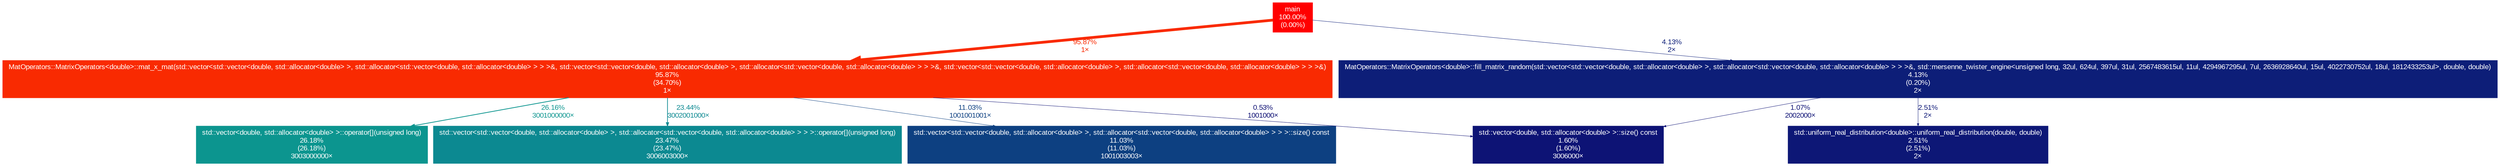 digraph {
	graph [fontname=Arial, nodesep=0.125, ranksep=0.25];
	node [fontcolor=white, fontname=Arial, height=0, shape=box, style=filled, width=0];
	edge [fontname=Arial];
	1 [color="#ff0000", fontcolor="#ffffff", fontsize="10.00", label="main\n100.00%\n(0.00%)"];
	1 -> 2 [arrowsize="0.98", color="#f92a01", fontcolor="#f92a01", fontsize="10.00", label="95.87%\n1×", labeldistance="3.83", penwidth="3.83"];
	1 -> 6 [arrowsize="0.35", color="#0d1e78", fontcolor="#0d1e78", fontsize="10.00", label="4.13%\n2×", labeldistance="0.50", penwidth="0.50"];
	2 [color="#f92a01", fontcolor="#ffffff", fontsize="10.00", label="MatOperators::MatrixOperators<double>::mat_x_mat(std::vector<std::vector<double, std::allocator<double> >, std::allocator<std::vector<double, std::allocator<double> > > >&, std::vector<std::vector<double, std::allocator<double> >, std::allocator<std::vector<double, std::allocator<double> > > >&, std::vector<std::vector<double, std::allocator<double> >, std::allocator<std::vector<double, std::allocator<double> > > >&)\n95.87%\n(34.70%)\n1×"];
	2 -> 3 [arrowsize="0.51", color="#0c958f", fontcolor="#0c958f", fontsize="10.00", label="26.16%\n3001000000×", labeldistance="1.05", penwidth="1.05"];
	2 -> 4 [arrowsize="0.48", color="#0c8991", fontcolor="#0c8991", fontsize="10.00", label="23.44%\n3002001000×", labeldistance="0.94", penwidth="0.94"];
	2 -> 5 [arrowsize="0.35", color="#0d4081", fontcolor="#0d4081", fontsize="10.00", label="11.03%\n1001001001×", labeldistance="0.50", penwidth="0.50"];
	2 -> 8 [arrowsize="0.35", color="#0d0f73", fontcolor="#0d0f73", fontsize="10.00", label="0.53%\n1001000×", labeldistance="0.50", penwidth="0.50"];
	3 [color="#0c958f", fontcolor="#ffffff", fontsize="10.00", label="std::vector<double, std::allocator<double> >::operator[](unsigned long)\n26.18%\n(26.18%)\n3003000000×"];
	4 [color="#0c8991", fontcolor="#ffffff", fontsize="10.00", label="std::vector<std::vector<double, std::allocator<double> >, std::allocator<std::vector<double, std::allocator<double> > > >::operator[](unsigned long)\n23.47%\n(23.47%)\n3006003000×"];
	5 [color="#0d4081", fontcolor="#ffffff", fontsize="10.00", label="std::vector<std::vector<double, std::allocator<double> >, std::allocator<std::vector<double, std::allocator<double> > > >::size() const\n11.03%\n(11.03%)\n1001003003×"];
	6 [color="#0d1e78", fontcolor="#ffffff", fontsize="10.00", label="MatOperators::MatrixOperators<double>::fill_matrix_random(std::vector<std::vector<double, std::allocator<double> >, std::allocator<std::vector<double, std::allocator<double> > > >&, std::mersenne_twister_engine<unsigned long, 32ul, 624ul, 397ul, 31ul, 2567483615ul, 11ul, 4294967295ul, 7ul, 2636928640ul, 15ul, 4022730752ul, 18ul, 1812433253ul>, double, double)\n4.13%\n(0.20%)\n2×"];
	6 -> 7 [arrowsize="0.35", color="#0d1776", fontcolor="#0d1776", fontsize="10.00", label="2.51%\n2×", labeldistance="0.50", penwidth="0.50"];
	6 -> 8 [arrowsize="0.35", color="#0d1174", fontcolor="#0d1174", fontsize="10.00", label="1.07%\n2002000×", labeldistance="0.50", penwidth="0.50"];
	7 [color="#0d1776", fontcolor="#ffffff", fontsize="10.00", label="std::uniform_real_distribution<double>::uniform_real_distribution(double, double)\n2.51%\n(2.51%)\n2×"];
	8 [color="#0d1375", fontcolor="#ffffff", fontsize="10.00", label="std::vector<double, std::allocator<double> >::size() const\n1.60%\n(1.60%)\n3006000×"];
}
